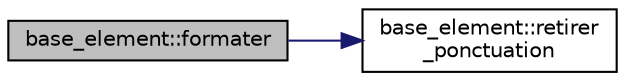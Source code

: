 digraph "base_element::formater"
{
  edge [fontname="Helvetica",fontsize="10",labelfontname="Helvetica",labelfontsize="10"];
  node [fontname="Helvetica",fontsize="10",shape=record];
  rankdir="LR";
  Node13 [label="base_element::formater",height=0.2,width=0.4,color="black", fillcolor="grey75", style="filled", fontcolor="black"];
  Node13 -> Node14 [color="midnightblue",fontsize="10",style="solid",fontname="Helvetica"];
  Node14 [label="base_element::retirer\l_ponctuation",height=0.2,width=0.4,color="black", fillcolor="white", style="filled",URL="$classbase__element.html#a83f7102eeb776e73672f56707c168ed3",tooltip="Retire la ponctuation. "];
}
